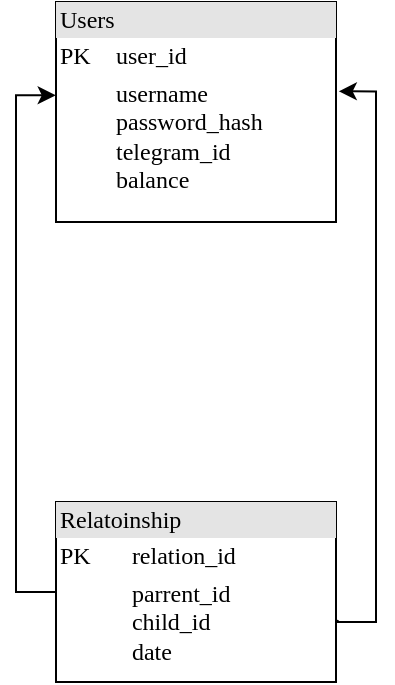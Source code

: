 <mxfile version="24.4.8" type="github">
  <diagram name="Page-1" id="2ca16b54-16f6-2749-3443-fa8db7711227">
    <mxGraphModel dx="1669" dy="1230" grid="1" gridSize="10" guides="1" tooltips="1" connect="1" arrows="1" fold="1" page="1" pageScale="1" pageWidth="1100" pageHeight="850" background="none" math="0" shadow="0">
      <root>
        <mxCell id="0" />
        <mxCell id="1" parent="0" />
        <mxCell id="2ed32ef02a7f4228-1" value="&lt;div style=&quot;box-sizing:border-box;width:100%;background:#e4e4e4;padding:2px;&quot;&gt;Users&lt;/div&gt;&lt;table style=&quot;width:100%;font-size:1em;&quot; cellpadding=&quot;2&quot; cellspacing=&quot;0&quot;&gt;&lt;tbody&gt;&lt;tr&gt;&lt;td&gt;PK&lt;/td&gt;&lt;td&gt;user_id&lt;/td&gt;&lt;/tr&gt;&lt;tr&gt;&lt;td&gt;&lt;br&gt;&lt;/td&gt;&lt;td&gt;username&lt;br&gt;password_hash&lt;br&gt;telegram_id&lt;br&gt;balance&lt;br&gt;&lt;br&gt;&lt;/td&gt;&lt;/tr&gt;&lt;tr&gt;&lt;td&gt;&lt;/td&gt;&lt;td&gt;&lt;br&gt;&lt;/td&gt;&lt;/tr&gt;&lt;/tbody&gt;&lt;/table&gt;" style="verticalAlign=top;align=left;overflow=fill;html=1;rounded=0;shadow=0;comic=0;labelBackgroundColor=none;strokeWidth=1;fontFamily=Verdana;fontSize=12" parent="1" vertex="1">
          <mxGeometry x="-190" y="-630" width="140" height="110" as="geometry" />
        </mxCell>
        <mxCell id="eCaXPjwt8zu0_4QFMvpn-11" style="edgeStyle=orthogonalEdgeStyle;rounded=0;orthogonalLoop=1;jettySize=auto;html=1;exitX=0;exitY=0.5;exitDx=0;exitDy=0;entryX=-0.001;entryY=0.424;entryDx=0;entryDy=0;entryPerimeter=0;" edge="1" parent="1" source="eCaXPjwt8zu0_4QFMvpn-4" target="2ed32ef02a7f4228-1">
          <mxGeometry relative="1" as="geometry">
            <mxPoint x="-200" y="-579.95" as="targetPoint" />
            <mxPoint x="-219.58" y="-357.79" as="sourcePoint" />
          </mxGeometry>
        </mxCell>
        <mxCell id="eCaXPjwt8zu0_4QFMvpn-4" value="&lt;div style=&quot;box-sizing:border-box;width:100%;background:#e4e4e4;padding:2px;&quot;&gt;Relatoinship&lt;/div&gt;&lt;table style=&quot;width:100%;font-size:1em;&quot; cellpadding=&quot;2&quot; cellspacing=&quot;0&quot;&gt;&lt;tbody&gt;&lt;tr&gt;&lt;td&gt;PK&lt;/td&gt;&lt;td&gt;relation_id&lt;/td&gt;&lt;/tr&gt;&lt;tr&gt;&lt;td&gt;&lt;br&gt;&lt;/td&gt;&lt;td&gt;parrent_id&lt;br&gt;child_id&lt;br&gt;date&lt;br&gt;&lt;br&gt;&lt;/td&gt;&lt;/tr&gt;&lt;tr&gt;&lt;td&gt;&lt;/td&gt;&lt;td&gt;&lt;br&gt;&lt;/td&gt;&lt;/tr&gt;&lt;/tbody&gt;&lt;/table&gt;" style="verticalAlign=top;align=left;overflow=fill;html=1;rounded=0;shadow=0;comic=0;labelBackgroundColor=none;strokeWidth=1;fontFamily=Verdana;fontSize=12" vertex="1" parent="1">
          <mxGeometry x="-190" y="-380" width="140" height="90" as="geometry" />
        </mxCell>
        <mxCell id="eCaXPjwt8zu0_4QFMvpn-12" style="edgeStyle=orthogonalEdgeStyle;rounded=0;orthogonalLoop=1;jettySize=auto;html=1;exitX=1.006;exitY=0.655;exitDx=0;exitDy=0;exitPerimeter=0;entryX=1.01;entryY=0.406;entryDx=0;entryDy=0;entryPerimeter=0;" edge="1" parent="1" source="eCaXPjwt8zu0_4QFMvpn-4" target="2ed32ef02a7f4228-1">
          <mxGeometry relative="1" as="geometry">
            <mxPoint x="-30" y="-590" as="targetPoint" />
            <mxPoint x="-20" y="-420" as="sourcePoint" />
            <Array as="points">
              <mxPoint x="-49" y="-320" />
              <mxPoint x="-30" y="-320" />
              <mxPoint x="-30" y="-585" />
            </Array>
          </mxGeometry>
        </mxCell>
      </root>
    </mxGraphModel>
  </diagram>
</mxfile>
